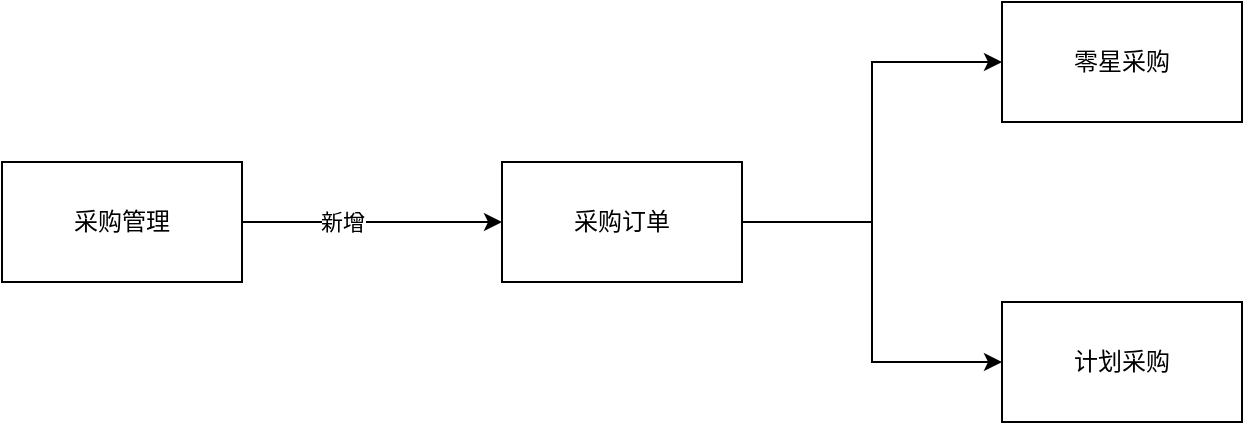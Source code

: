 <mxfile version="16.5.6" type="github">
  <diagram id="r_oDA48Beyb5aW0bg5-b" name="第 1 页">
    <mxGraphModel dx="1422" dy="762" grid="1" gridSize="10" guides="1" tooltips="1" connect="1" arrows="1" fold="1" page="1" pageScale="1" pageWidth="827" pageHeight="1169" math="0" shadow="0">
      <root>
        <mxCell id="0" />
        <mxCell id="1" parent="0" />
        <mxCell id="2rhxEFoWDrhF9qIGfpkR-3" value="" style="edgeStyle=orthogonalEdgeStyle;rounded=0;orthogonalLoop=1;jettySize=auto;html=1;" edge="1" parent="1" source="2rhxEFoWDrhF9qIGfpkR-1" target="2rhxEFoWDrhF9qIGfpkR-2">
          <mxGeometry relative="1" as="geometry" />
        </mxCell>
        <mxCell id="2rhxEFoWDrhF9qIGfpkR-4" value="新增" style="edgeLabel;html=1;align=center;verticalAlign=middle;resizable=0;points=[];" vertex="1" connectable="0" parent="2rhxEFoWDrhF9qIGfpkR-3">
          <mxGeometry x="-0.231" relative="1" as="geometry">
            <mxPoint as="offset" />
          </mxGeometry>
        </mxCell>
        <mxCell id="2rhxEFoWDrhF9qIGfpkR-1" value="采购管理" style="rounded=0;whiteSpace=wrap;html=1;" vertex="1" parent="1">
          <mxGeometry x="100" y="220" width="120" height="60" as="geometry" />
        </mxCell>
        <mxCell id="2rhxEFoWDrhF9qIGfpkR-13" style="edgeStyle=orthogonalEdgeStyle;rounded=0;orthogonalLoop=1;jettySize=auto;html=1;entryX=0;entryY=0.5;entryDx=0;entryDy=0;" edge="1" parent="1" source="2rhxEFoWDrhF9qIGfpkR-2" target="2rhxEFoWDrhF9qIGfpkR-7">
          <mxGeometry relative="1" as="geometry" />
        </mxCell>
        <mxCell id="2rhxEFoWDrhF9qIGfpkR-14" style="edgeStyle=orthogonalEdgeStyle;rounded=0;orthogonalLoop=1;jettySize=auto;html=1;entryX=0;entryY=0.5;entryDx=0;entryDy=0;" edge="1" parent="1" source="2rhxEFoWDrhF9qIGfpkR-2" target="2rhxEFoWDrhF9qIGfpkR-5">
          <mxGeometry relative="1" as="geometry" />
        </mxCell>
        <mxCell id="2rhxEFoWDrhF9qIGfpkR-2" value="采购订单" style="rounded=0;whiteSpace=wrap;html=1;" vertex="1" parent="1">
          <mxGeometry x="350" y="220" width="120" height="60" as="geometry" />
        </mxCell>
        <mxCell id="2rhxEFoWDrhF9qIGfpkR-5" value="计划采购" style="whiteSpace=wrap;html=1;rounded=0;" vertex="1" parent="1">
          <mxGeometry x="600" y="290" width="120" height="60" as="geometry" />
        </mxCell>
        <mxCell id="2rhxEFoWDrhF9qIGfpkR-7" value="零星采购" style="whiteSpace=wrap;html=1;rounded=0;" vertex="1" parent="1">
          <mxGeometry x="600" y="140" width="120" height="60" as="geometry" />
        </mxCell>
      </root>
    </mxGraphModel>
  </diagram>
</mxfile>
